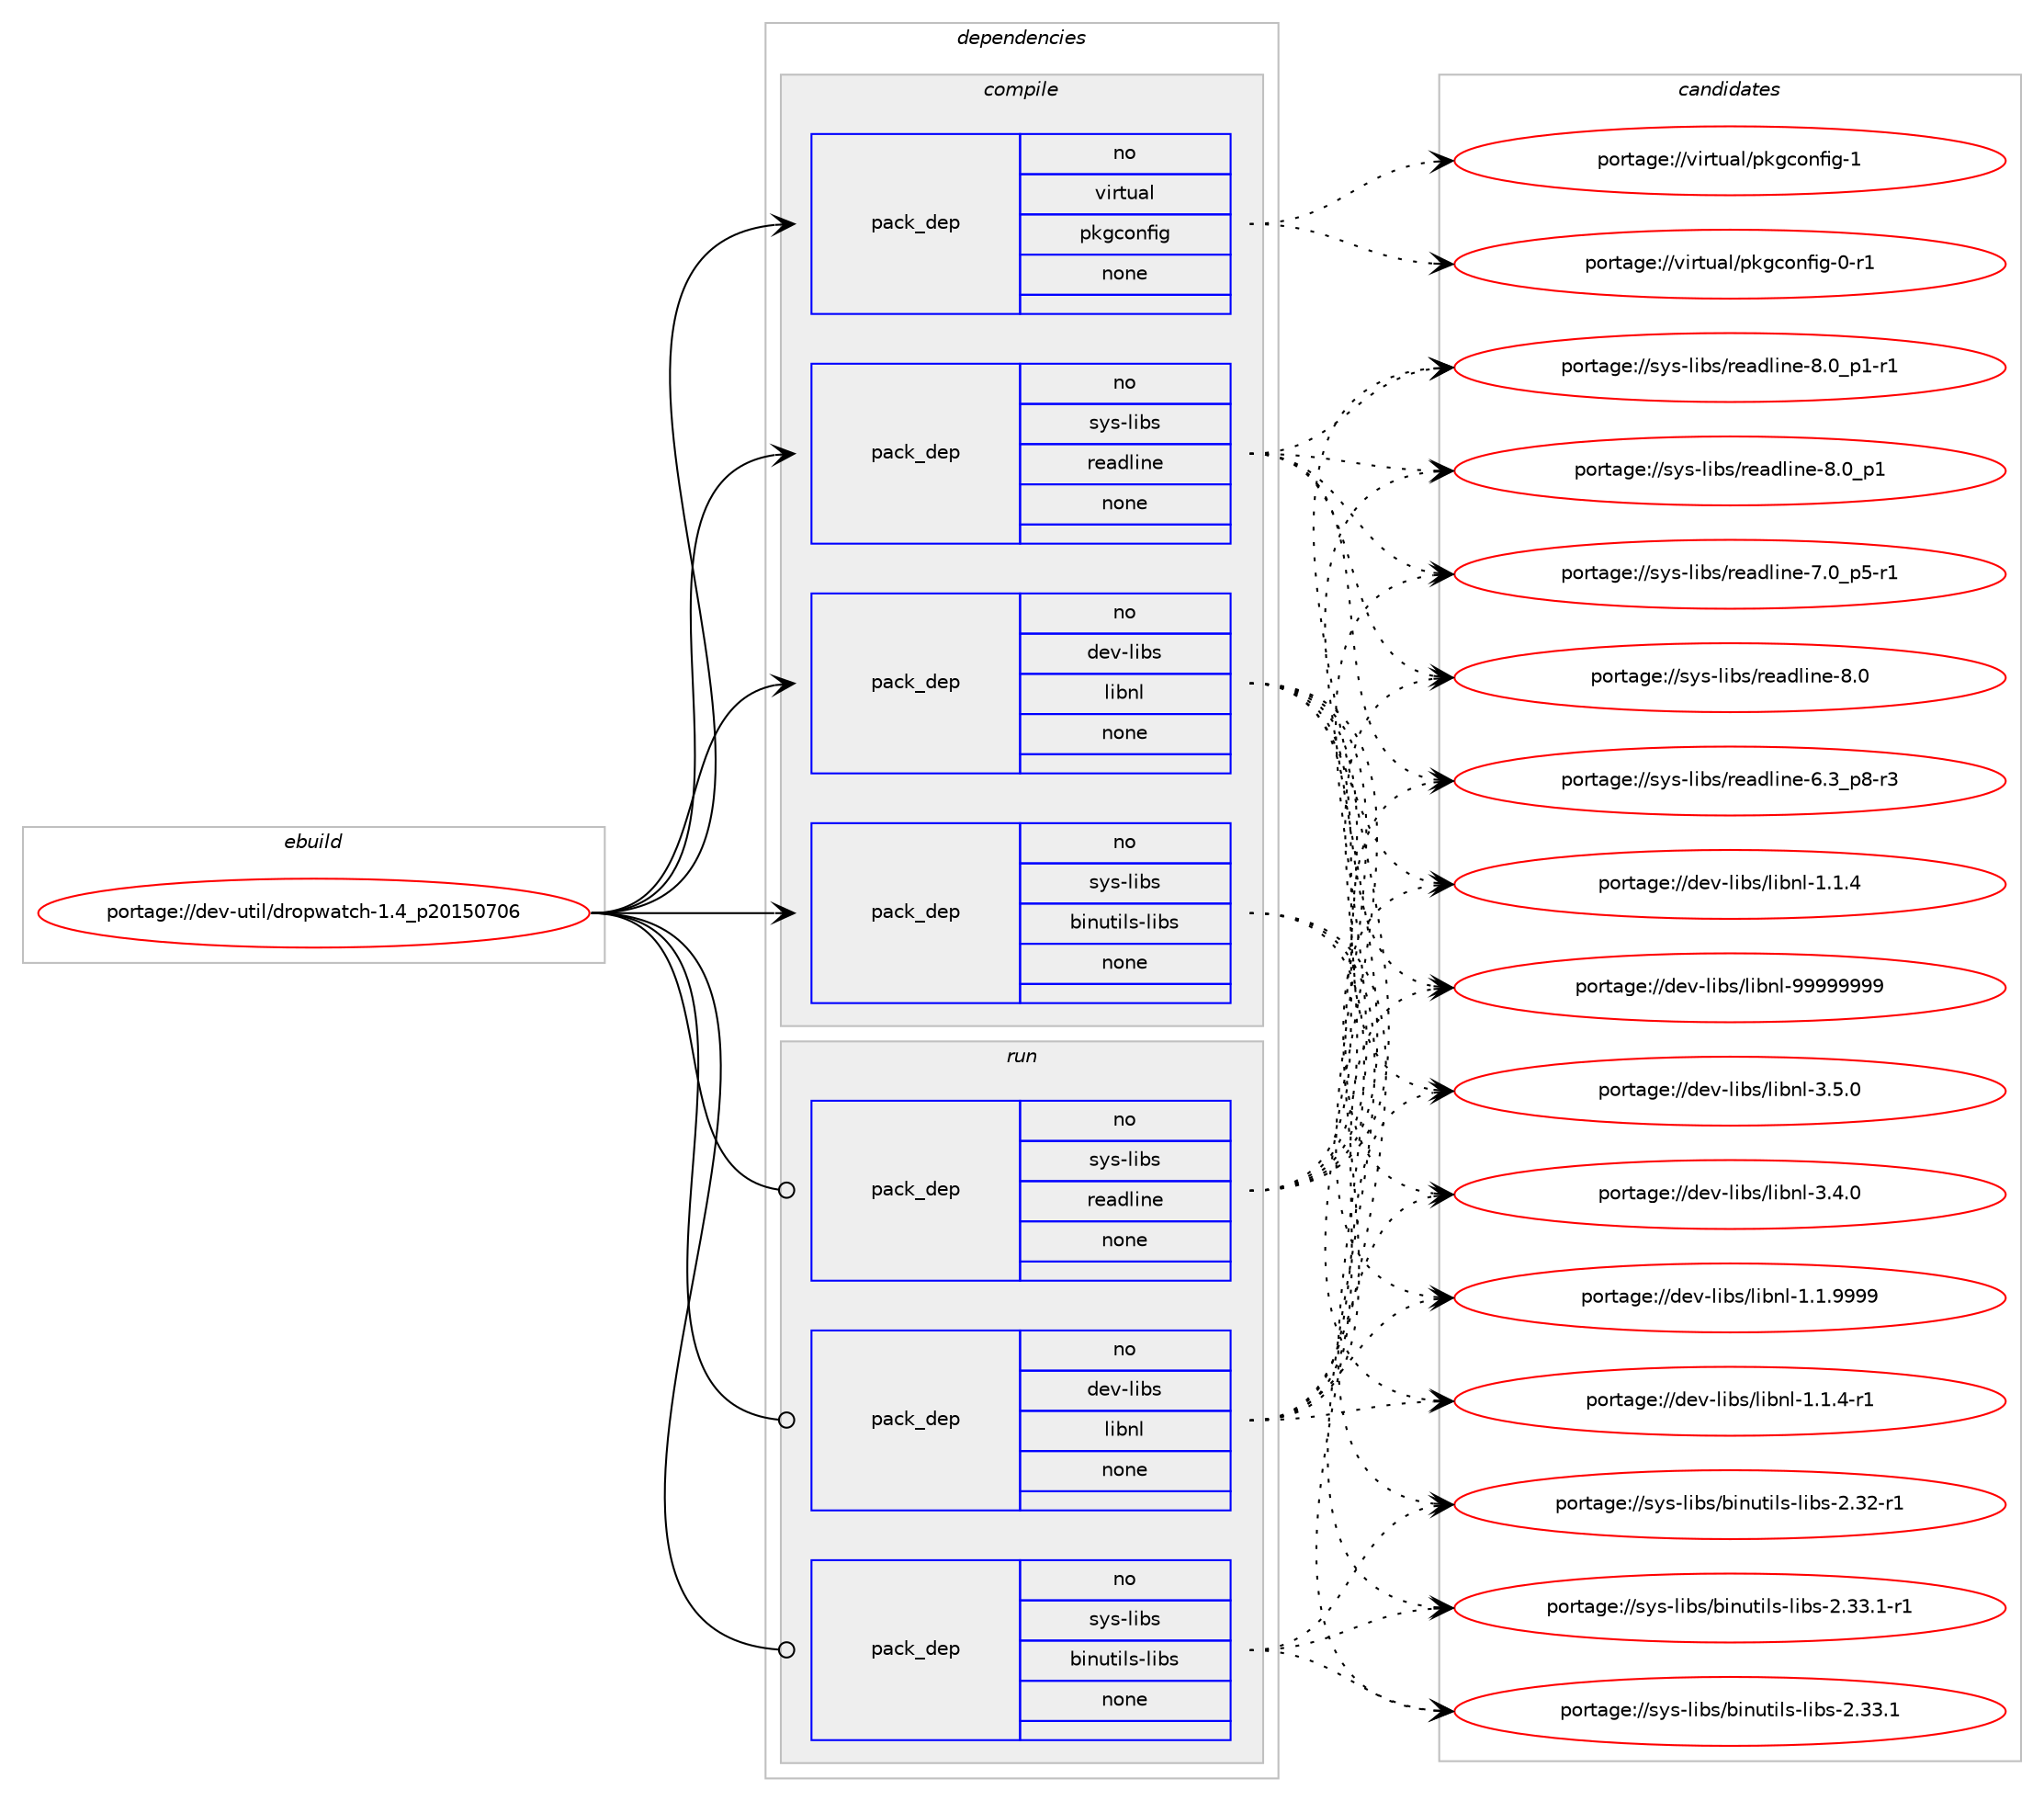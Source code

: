digraph prolog {

# *************
# Graph options
# *************

newrank=true;
concentrate=true;
compound=true;
graph [rankdir=LR,fontname=Helvetica,fontsize=10,ranksep=1.5];#, ranksep=2.5, nodesep=0.2];
edge  [arrowhead=vee];
node  [fontname=Helvetica,fontsize=10];

# **********
# The ebuild
# **********

subgraph cluster_leftcol {
color=gray;
label=<<i>ebuild</i>>;
id [label="portage://dev-util/dropwatch-1.4_p20150706", color=red, width=4, href="../dev-util/dropwatch-1.4_p20150706.svg"];
}

# ****************
# The dependencies
# ****************

subgraph cluster_midcol {
color=gray;
label=<<i>dependencies</i>>;
subgraph cluster_compile {
fillcolor="#eeeeee";
style=filled;
label=<<i>compile</i>>;
subgraph pack235317 {
dependency302725 [label=<<TABLE BORDER="0" CELLBORDER="1" CELLSPACING="0" CELLPADDING="4" WIDTH="220"><TR><TD ROWSPAN="6" CELLPADDING="30">pack_dep</TD></TR><TR><TD WIDTH="110">no</TD></TR><TR><TD>dev-libs</TD></TR><TR><TD>libnl</TD></TR><TR><TD>none</TD></TR><TR><TD></TD></TR></TABLE>>, shape=none, color=blue];
}
id:e -> dependency302725:w [weight=20,style="solid",arrowhead="vee"];
subgraph pack235318 {
dependency302726 [label=<<TABLE BORDER="0" CELLBORDER="1" CELLSPACING="0" CELLPADDING="4" WIDTH="220"><TR><TD ROWSPAN="6" CELLPADDING="30">pack_dep</TD></TR><TR><TD WIDTH="110">no</TD></TR><TR><TD>sys-libs</TD></TR><TR><TD>binutils-libs</TD></TR><TR><TD>none</TD></TR><TR><TD></TD></TR></TABLE>>, shape=none, color=blue];
}
id:e -> dependency302726:w [weight=20,style="solid",arrowhead="vee"];
subgraph pack235319 {
dependency302727 [label=<<TABLE BORDER="0" CELLBORDER="1" CELLSPACING="0" CELLPADDING="4" WIDTH="220"><TR><TD ROWSPAN="6" CELLPADDING="30">pack_dep</TD></TR><TR><TD WIDTH="110">no</TD></TR><TR><TD>sys-libs</TD></TR><TR><TD>readline</TD></TR><TR><TD>none</TD></TR><TR><TD></TD></TR></TABLE>>, shape=none, color=blue];
}
id:e -> dependency302727:w [weight=20,style="solid",arrowhead="vee"];
subgraph pack235320 {
dependency302728 [label=<<TABLE BORDER="0" CELLBORDER="1" CELLSPACING="0" CELLPADDING="4" WIDTH="220"><TR><TD ROWSPAN="6" CELLPADDING="30">pack_dep</TD></TR><TR><TD WIDTH="110">no</TD></TR><TR><TD>virtual</TD></TR><TR><TD>pkgconfig</TD></TR><TR><TD>none</TD></TR><TR><TD></TD></TR></TABLE>>, shape=none, color=blue];
}
id:e -> dependency302728:w [weight=20,style="solid",arrowhead="vee"];
}
subgraph cluster_compileandrun {
fillcolor="#eeeeee";
style=filled;
label=<<i>compile and run</i>>;
}
subgraph cluster_run {
fillcolor="#eeeeee";
style=filled;
label=<<i>run</i>>;
subgraph pack235321 {
dependency302729 [label=<<TABLE BORDER="0" CELLBORDER="1" CELLSPACING="0" CELLPADDING="4" WIDTH="220"><TR><TD ROWSPAN="6" CELLPADDING="30">pack_dep</TD></TR><TR><TD WIDTH="110">no</TD></TR><TR><TD>dev-libs</TD></TR><TR><TD>libnl</TD></TR><TR><TD>none</TD></TR><TR><TD></TD></TR></TABLE>>, shape=none, color=blue];
}
id:e -> dependency302729:w [weight=20,style="solid",arrowhead="odot"];
subgraph pack235322 {
dependency302730 [label=<<TABLE BORDER="0" CELLBORDER="1" CELLSPACING="0" CELLPADDING="4" WIDTH="220"><TR><TD ROWSPAN="6" CELLPADDING="30">pack_dep</TD></TR><TR><TD WIDTH="110">no</TD></TR><TR><TD>sys-libs</TD></TR><TR><TD>binutils-libs</TD></TR><TR><TD>none</TD></TR><TR><TD></TD></TR></TABLE>>, shape=none, color=blue];
}
id:e -> dependency302730:w [weight=20,style="solid",arrowhead="odot"];
subgraph pack235323 {
dependency302731 [label=<<TABLE BORDER="0" CELLBORDER="1" CELLSPACING="0" CELLPADDING="4" WIDTH="220"><TR><TD ROWSPAN="6" CELLPADDING="30">pack_dep</TD></TR><TR><TD WIDTH="110">no</TD></TR><TR><TD>sys-libs</TD></TR><TR><TD>readline</TD></TR><TR><TD>none</TD></TR><TR><TD></TD></TR></TABLE>>, shape=none, color=blue];
}
id:e -> dependency302731:w [weight=20,style="solid",arrowhead="odot"];
}
}

# **************
# The candidates
# **************

subgraph cluster_choices {
rank=same;
color=gray;
label=<<i>candidates</i>>;

subgraph choice235317 {
color=black;
nodesep=1;
choice10010111845108105981154710810598110108455757575757575757 [label="portage://dev-libs/libnl-99999999", color=red, width=4,href="../dev-libs/libnl-99999999.svg"];
choice10010111845108105981154710810598110108455146534648 [label="portage://dev-libs/libnl-3.5.0", color=red, width=4,href="../dev-libs/libnl-3.5.0.svg"];
choice10010111845108105981154710810598110108455146524648 [label="portage://dev-libs/libnl-3.4.0", color=red, width=4,href="../dev-libs/libnl-3.4.0.svg"];
choice10010111845108105981154710810598110108454946494657575757 [label="portage://dev-libs/libnl-1.1.9999", color=red, width=4,href="../dev-libs/libnl-1.1.9999.svg"];
choice100101118451081059811547108105981101084549464946524511449 [label="portage://dev-libs/libnl-1.1.4-r1", color=red, width=4,href="../dev-libs/libnl-1.1.4-r1.svg"];
choice10010111845108105981154710810598110108454946494652 [label="portage://dev-libs/libnl-1.1.4", color=red, width=4,href="../dev-libs/libnl-1.1.4.svg"];
dependency302725:e -> choice10010111845108105981154710810598110108455757575757575757:w [style=dotted,weight="100"];
dependency302725:e -> choice10010111845108105981154710810598110108455146534648:w [style=dotted,weight="100"];
dependency302725:e -> choice10010111845108105981154710810598110108455146524648:w [style=dotted,weight="100"];
dependency302725:e -> choice10010111845108105981154710810598110108454946494657575757:w [style=dotted,weight="100"];
dependency302725:e -> choice100101118451081059811547108105981101084549464946524511449:w [style=dotted,weight="100"];
dependency302725:e -> choice10010111845108105981154710810598110108454946494652:w [style=dotted,weight="100"];
}
subgraph choice235318 {
color=black;
nodesep=1;
choice115121115451081059811547981051101171161051081154510810598115455046515146494511449 [label="portage://sys-libs/binutils-libs-2.33.1-r1", color=red, width=4,href="../sys-libs/binutils-libs-2.33.1-r1.svg"];
choice11512111545108105981154798105110117116105108115451081059811545504651514649 [label="portage://sys-libs/binutils-libs-2.33.1", color=red, width=4,href="../sys-libs/binutils-libs-2.33.1.svg"];
choice11512111545108105981154798105110117116105108115451081059811545504651504511449 [label="portage://sys-libs/binutils-libs-2.32-r1", color=red, width=4,href="../sys-libs/binutils-libs-2.32-r1.svg"];
dependency302726:e -> choice115121115451081059811547981051101171161051081154510810598115455046515146494511449:w [style=dotted,weight="100"];
dependency302726:e -> choice11512111545108105981154798105110117116105108115451081059811545504651514649:w [style=dotted,weight="100"];
dependency302726:e -> choice11512111545108105981154798105110117116105108115451081059811545504651504511449:w [style=dotted,weight="100"];
}
subgraph choice235319 {
color=black;
nodesep=1;
choice115121115451081059811547114101971001081051101014556464895112494511449 [label="portage://sys-libs/readline-8.0_p1-r1", color=red, width=4,href="../sys-libs/readline-8.0_p1-r1.svg"];
choice11512111545108105981154711410197100108105110101455646489511249 [label="portage://sys-libs/readline-8.0_p1", color=red, width=4,href="../sys-libs/readline-8.0_p1.svg"];
choice1151211154510810598115471141019710010810511010145564648 [label="portage://sys-libs/readline-8.0", color=red, width=4,href="../sys-libs/readline-8.0.svg"];
choice115121115451081059811547114101971001081051101014555464895112534511449 [label="portage://sys-libs/readline-7.0_p5-r1", color=red, width=4,href="../sys-libs/readline-7.0_p5-r1.svg"];
choice115121115451081059811547114101971001081051101014554465195112564511451 [label="portage://sys-libs/readline-6.3_p8-r3", color=red, width=4,href="../sys-libs/readline-6.3_p8-r3.svg"];
dependency302727:e -> choice115121115451081059811547114101971001081051101014556464895112494511449:w [style=dotted,weight="100"];
dependency302727:e -> choice11512111545108105981154711410197100108105110101455646489511249:w [style=dotted,weight="100"];
dependency302727:e -> choice1151211154510810598115471141019710010810511010145564648:w [style=dotted,weight="100"];
dependency302727:e -> choice115121115451081059811547114101971001081051101014555464895112534511449:w [style=dotted,weight="100"];
dependency302727:e -> choice115121115451081059811547114101971001081051101014554465195112564511451:w [style=dotted,weight="100"];
}
subgraph choice235320 {
color=black;
nodesep=1;
choice1181051141161179710847112107103991111101021051034549 [label="portage://virtual/pkgconfig-1", color=red, width=4,href="../virtual/pkgconfig-1.svg"];
choice11810511411611797108471121071039911111010210510345484511449 [label="portage://virtual/pkgconfig-0-r1", color=red, width=4,href="../virtual/pkgconfig-0-r1.svg"];
dependency302728:e -> choice1181051141161179710847112107103991111101021051034549:w [style=dotted,weight="100"];
dependency302728:e -> choice11810511411611797108471121071039911111010210510345484511449:w [style=dotted,weight="100"];
}
subgraph choice235321 {
color=black;
nodesep=1;
choice10010111845108105981154710810598110108455757575757575757 [label="portage://dev-libs/libnl-99999999", color=red, width=4,href="../dev-libs/libnl-99999999.svg"];
choice10010111845108105981154710810598110108455146534648 [label="portage://dev-libs/libnl-3.5.0", color=red, width=4,href="../dev-libs/libnl-3.5.0.svg"];
choice10010111845108105981154710810598110108455146524648 [label="portage://dev-libs/libnl-3.4.0", color=red, width=4,href="../dev-libs/libnl-3.4.0.svg"];
choice10010111845108105981154710810598110108454946494657575757 [label="portage://dev-libs/libnl-1.1.9999", color=red, width=4,href="../dev-libs/libnl-1.1.9999.svg"];
choice100101118451081059811547108105981101084549464946524511449 [label="portage://dev-libs/libnl-1.1.4-r1", color=red, width=4,href="../dev-libs/libnl-1.1.4-r1.svg"];
choice10010111845108105981154710810598110108454946494652 [label="portage://dev-libs/libnl-1.1.4", color=red, width=4,href="../dev-libs/libnl-1.1.4.svg"];
dependency302729:e -> choice10010111845108105981154710810598110108455757575757575757:w [style=dotted,weight="100"];
dependency302729:e -> choice10010111845108105981154710810598110108455146534648:w [style=dotted,weight="100"];
dependency302729:e -> choice10010111845108105981154710810598110108455146524648:w [style=dotted,weight="100"];
dependency302729:e -> choice10010111845108105981154710810598110108454946494657575757:w [style=dotted,weight="100"];
dependency302729:e -> choice100101118451081059811547108105981101084549464946524511449:w [style=dotted,weight="100"];
dependency302729:e -> choice10010111845108105981154710810598110108454946494652:w [style=dotted,weight="100"];
}
subgraph choice235322 {
color=black;
nodesep=1;
choice115121115451081059811547981051101171161051081154510810598115455046515146494511449 [label="portage://sys-libs/binutils-libs-2.33.1-r1", color=red, width=4,href="../sys-libs/binutils-libs-2.33.1-r1.svg"];
choice11512111545108105981154798105110117116105108115451081059811545504651514649 [label="portage://sys-libs/binutils-libs-2.33.1", color=red, width=4,href="../sys-libs/binutils-libs-2.33.1.svg"];
choice11512111545108105981154798105110117116105108115451081059811545504651504511449 [label="portage://sys-libs/binutils-libs-2.32-r1", color=red, width=4,href="../sys-libs/binutils-libs-2.32-r1.svg"];
dependency302730:e -> choice115121115451081059811547981051101171161051081154510810598115455046515146494511449:w [style=dotted,weight="100"];
dependency302730:e -> choice11512111545108105981154798105110117116105108115451081059811545504651514649:w [style=dotted,weight="100"];
dependency302730:e -> choice11512111545108105981154798105110117116105108115451081059811545504651504511449:w [style=dotted,weight="100"];
}
subgraph choice235323 {
color=black;
nodesep=1;
choice115121115451081059811547114101971001081051101014556464895112494511449 [label="portage://sys-libs/readline-8.0_p1-r1", color=red, width=4,href="../sys-libs/readline-8.0_p1-r1.svg"];
choice11512111545108105981154711410197100108105110101455646489511249 [label="portage://sys-libs/readline-8.0_p1", color=red, width=4,href="../sys-libs/readline-8.0_p1.svg"];
choice1151211154510810598115471141019710010810511010145564648 [label="portage://sys-libs/readline-8.0", color=red, width=4,href="../sys-libs/readline-8.0.svg"];
choice115121115451081059811547114101971001081051101014555464895112534511449 [label="portage://sys-libs/readline-7.0_p5-r1", color=red, width=4,href="../sys-libs/readline-7.0_p5-r1.svg"];
choice115121115451081059811547114101971001081051101014554465195112564511451 [label="portage://sys-libs/readline-6.3_p8-r3", color=red, width=4,href="../sys-libs/readline-6.3_p8-r3.svg"];
dependency302731:e -> choice115121115451081059811547114101971001081051101014556464895112494511449:w [style=dotted,weight="100"];
dependency302731:e -> choice11512111545108105981154711410197100108105110101455646489511249:w [style=dotted,weight="100"];
dependency302731:e -> choice1151211154510810598115471141019710010810511010145564648:w [style=dotted,weight="100"];
dependency302731:e -> choice115121115451081059811547114101971001081051101014555464895112534511449:w [style=dotted,weight="100"];
dependency302731:e -> choice115121115451081059811547114101971001081051101014554465195112564511451:w [style=dotted,weight="100"];
}
}

}
